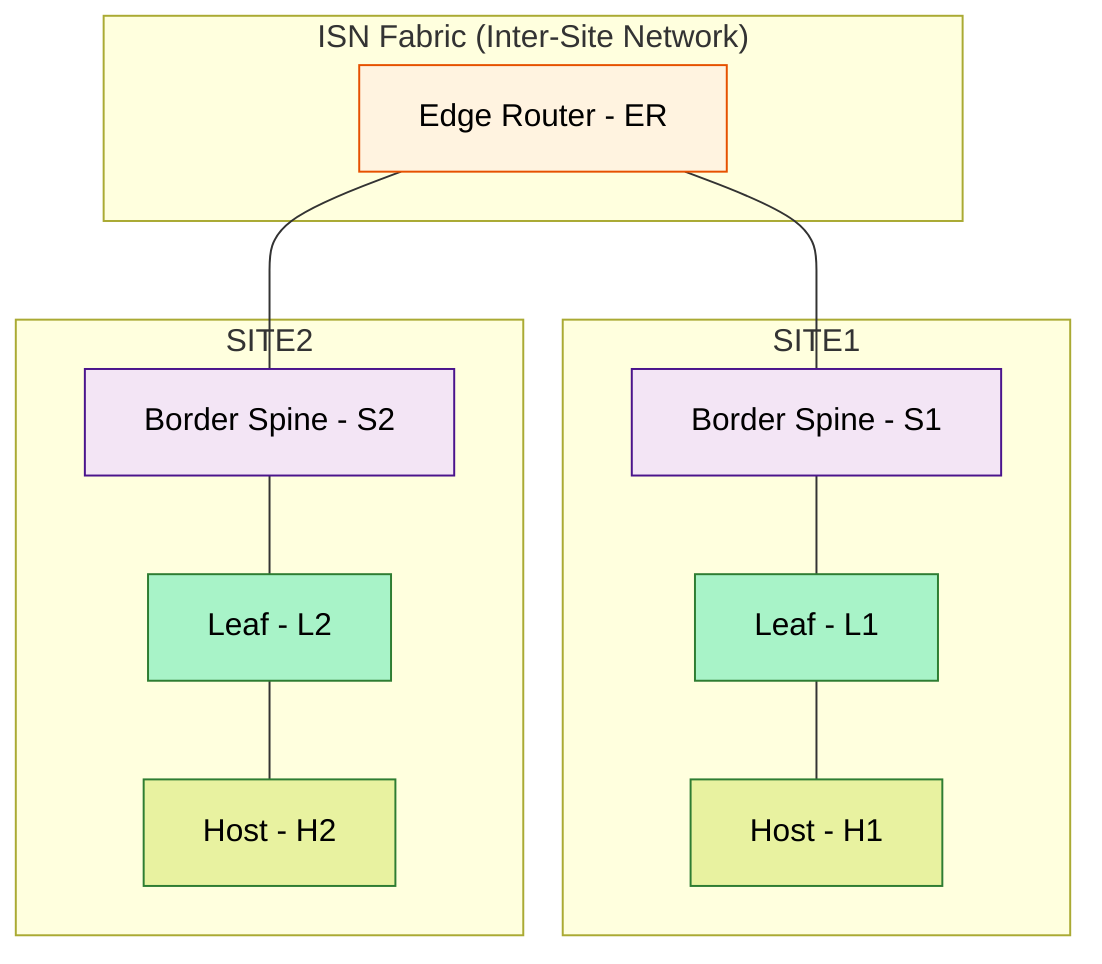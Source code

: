 graph TB
    subgraph ISN["ISN Fabric (Inter-Site Network)"]
        ER[Edge Router - ER]
    end

    subgraph SITE1["SITE1"]
        S1[Border Spine - S1]
        L1[Leaf - L1]
        H1[Host - H1]
        
        %% SITE1 fabric connections
        S1 --- L1
        L1 --- H1
    end

    subgraph SITE2["SITE2"]
        S2[Border Spine - S2]
        L2[Leaf - L2]
        H2[Host - H2]
        
        %% SITE2 fabric connections
        S2 --- L2
        L2 --- H2
    end

    %% Inter-fabric connection
    ER --- S1
    ER --- S2

    %% Styling
    classDef fabricBox fill:#e1f5fe,stroke:#01579b,stroke-width:2px
    classDef edgeRouter fill:#fff3e0,stroke:#e65100,stroke-width:1px,color:#000000
    classDef borderSpine fill:#f3e5f5,stroke:#4a148c,stroke-width:1px,color:#000000
    classDef leaf fill:#a8f3c8,stroke:#2e7d32,stroke-width:1px,color:#000000
    classDef host fill:#e8f2a0,stroke:#2e7d32,stroke-width:1px,color:#000000

    class ER edgeRouter
    class S1,S2 borderSpine
    class L1,L2 leaf
    class H1,H2 host